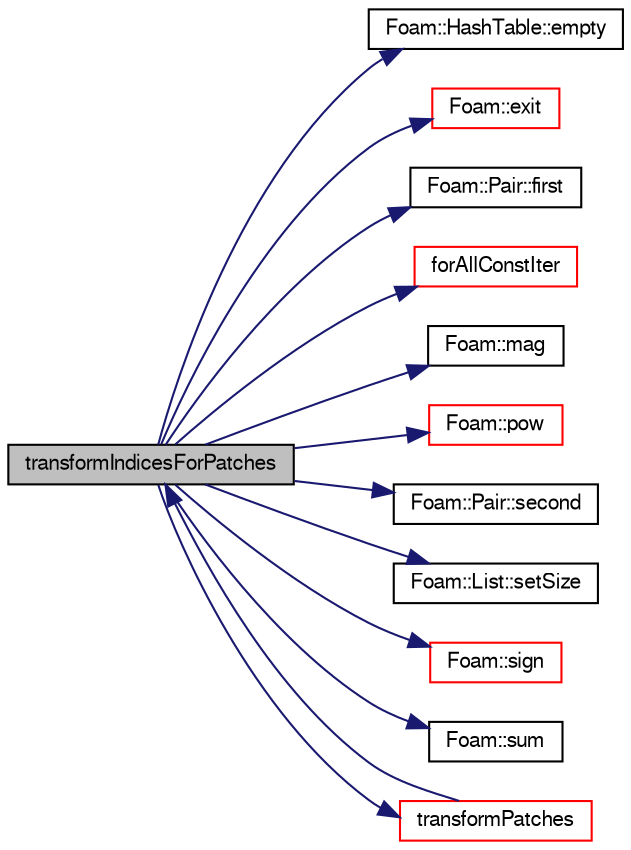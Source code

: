 digraph "transformIndicesForPatches"
{
  bgcolor="transparent";
  edge [fontname="FreeSans",fontsize="10",labelfontname="FreeSans",labelfontsize="10"];
  node [fontname="FreeSans",fontsize="10",shape=record];
  rankdir="LR";
  Node903 [label="transformIndicesForPatches",height=0.2,width=0.4,color="black", fillcolor="grey75", style="filled", fontcolor="black"];
  Node903 -> Node904 [color="midnightblue",fontsize="10",style="solid",fontname="FreeSans"];
  Node904 [label="Foam::HashTable::empty",height=0.2,width=0.4,color="black",URL="$a25702.html#a644718bb2fb240de962dc3c9a1fdf0dc",tooltip="Return true if the hash table is empty. "];
  Node903 -> Node905 [color="midnightblue",fontsize="10",style="solid",fontname="FreeSans"];
  Node905 [label="Foam::exit",height=0.2,width=0.4,color="red",URL="$a21124.html#a06ca7250d8e89caf05243ec094843642"];
  Node903 -> Node952 [color="midnightblue",fontsize="10",style="solid",fontname="FreeSans"];
  Node952 [label="Foam::Pair::first",height=0.2,width=0.4,color="black",URL="$a27638.html#af9a77dbc46937c80ca5fceef711c7628",tooltip="Return first. "];
  Node903 -> Node953 [color="midnightblue",fontsize="10",style="solid",fontname="FreeSans"];
  Node953 [label="forAllConstIter",height=0.2,width=0.4,color="red",URL="$a38141.html#ae21e2836509b0fa7f7cedf6493b11b09"];
  Node903 -> Node1018 [color="midnightblue",fontsize="10",style="solid",fontname="FreeSans"];
  Node1018 [label="Foam::mag",height=0.2,width=0.4,color="black",URL="$a21124.html#a929da2a3fdcf3dacbbe0487d3a330dae"];
  Node903 -> Node1120 [color="midnightblue",fontsize="10",style="solid",fontname="FreeSans"];
  Node1120 [label="Foam::pow",height=0.2,width=0.4,color="red",URL="$a21124.html#a7500c8e9d27a442adc75e287de074c7c"];
  Node903 -> Node1208 [color="midnightblue",fontsize="10",style="solid",fontname="FreeSans"];
  Node1208 [label="Foam::Pair::second",height=0.2,width=0.4,color="black",URL="$a27638.html#a8830e4ad5e9523343cc9288f59931b5f",tooltip="Return second. "];
  Node903 -> Node965 [color="midnightblue",fontsize="10",style="solid",fontname="FreeSans"];
  Node965 [label="Foam::List::setSize",height=0.2,width=0.4,color="black",URL="$a25694.html#aedb985ffeaf1bdbfeccc2a8730405703",tooltip="Reset size of List. "];
  Node903 -> Node1209 [color="midnightblue",fontsize="10",style="solid",fontname="FreeSans"];
  Node1209 [label="Foam::sign",height=0.2,width=0.4,color="red",URL="$a21124.html#a221fd301d6c49c5bd4a6c0f5ccb893b2"];
  Node903 -> Node1210 [color="midnightblue",fontsize="10",style="solid",fontname="FreeSans"];
  Node1210 [label="Foam::sum",height=0.2,width=0.4,color="black",URL="$a21124.html#a3d8733143aad0e03b300186ab4bef137"];
  Node903 -> Node1211 [color="midnightblue",fontsize="10",style="solid",fontname="FreeSans"];
  Node1211 [label="transformPatches",height=0.2,width=0.4,color="red",URL="$a27690.html#a1d11393fe85222da1ad68d53c263fe35",tooltip="Apply all of the transform permutations. "];
  Node1211 -> Node903 [color="midnightblue",fontsize="10",style="solid",fontname="FreeSans"];
}
